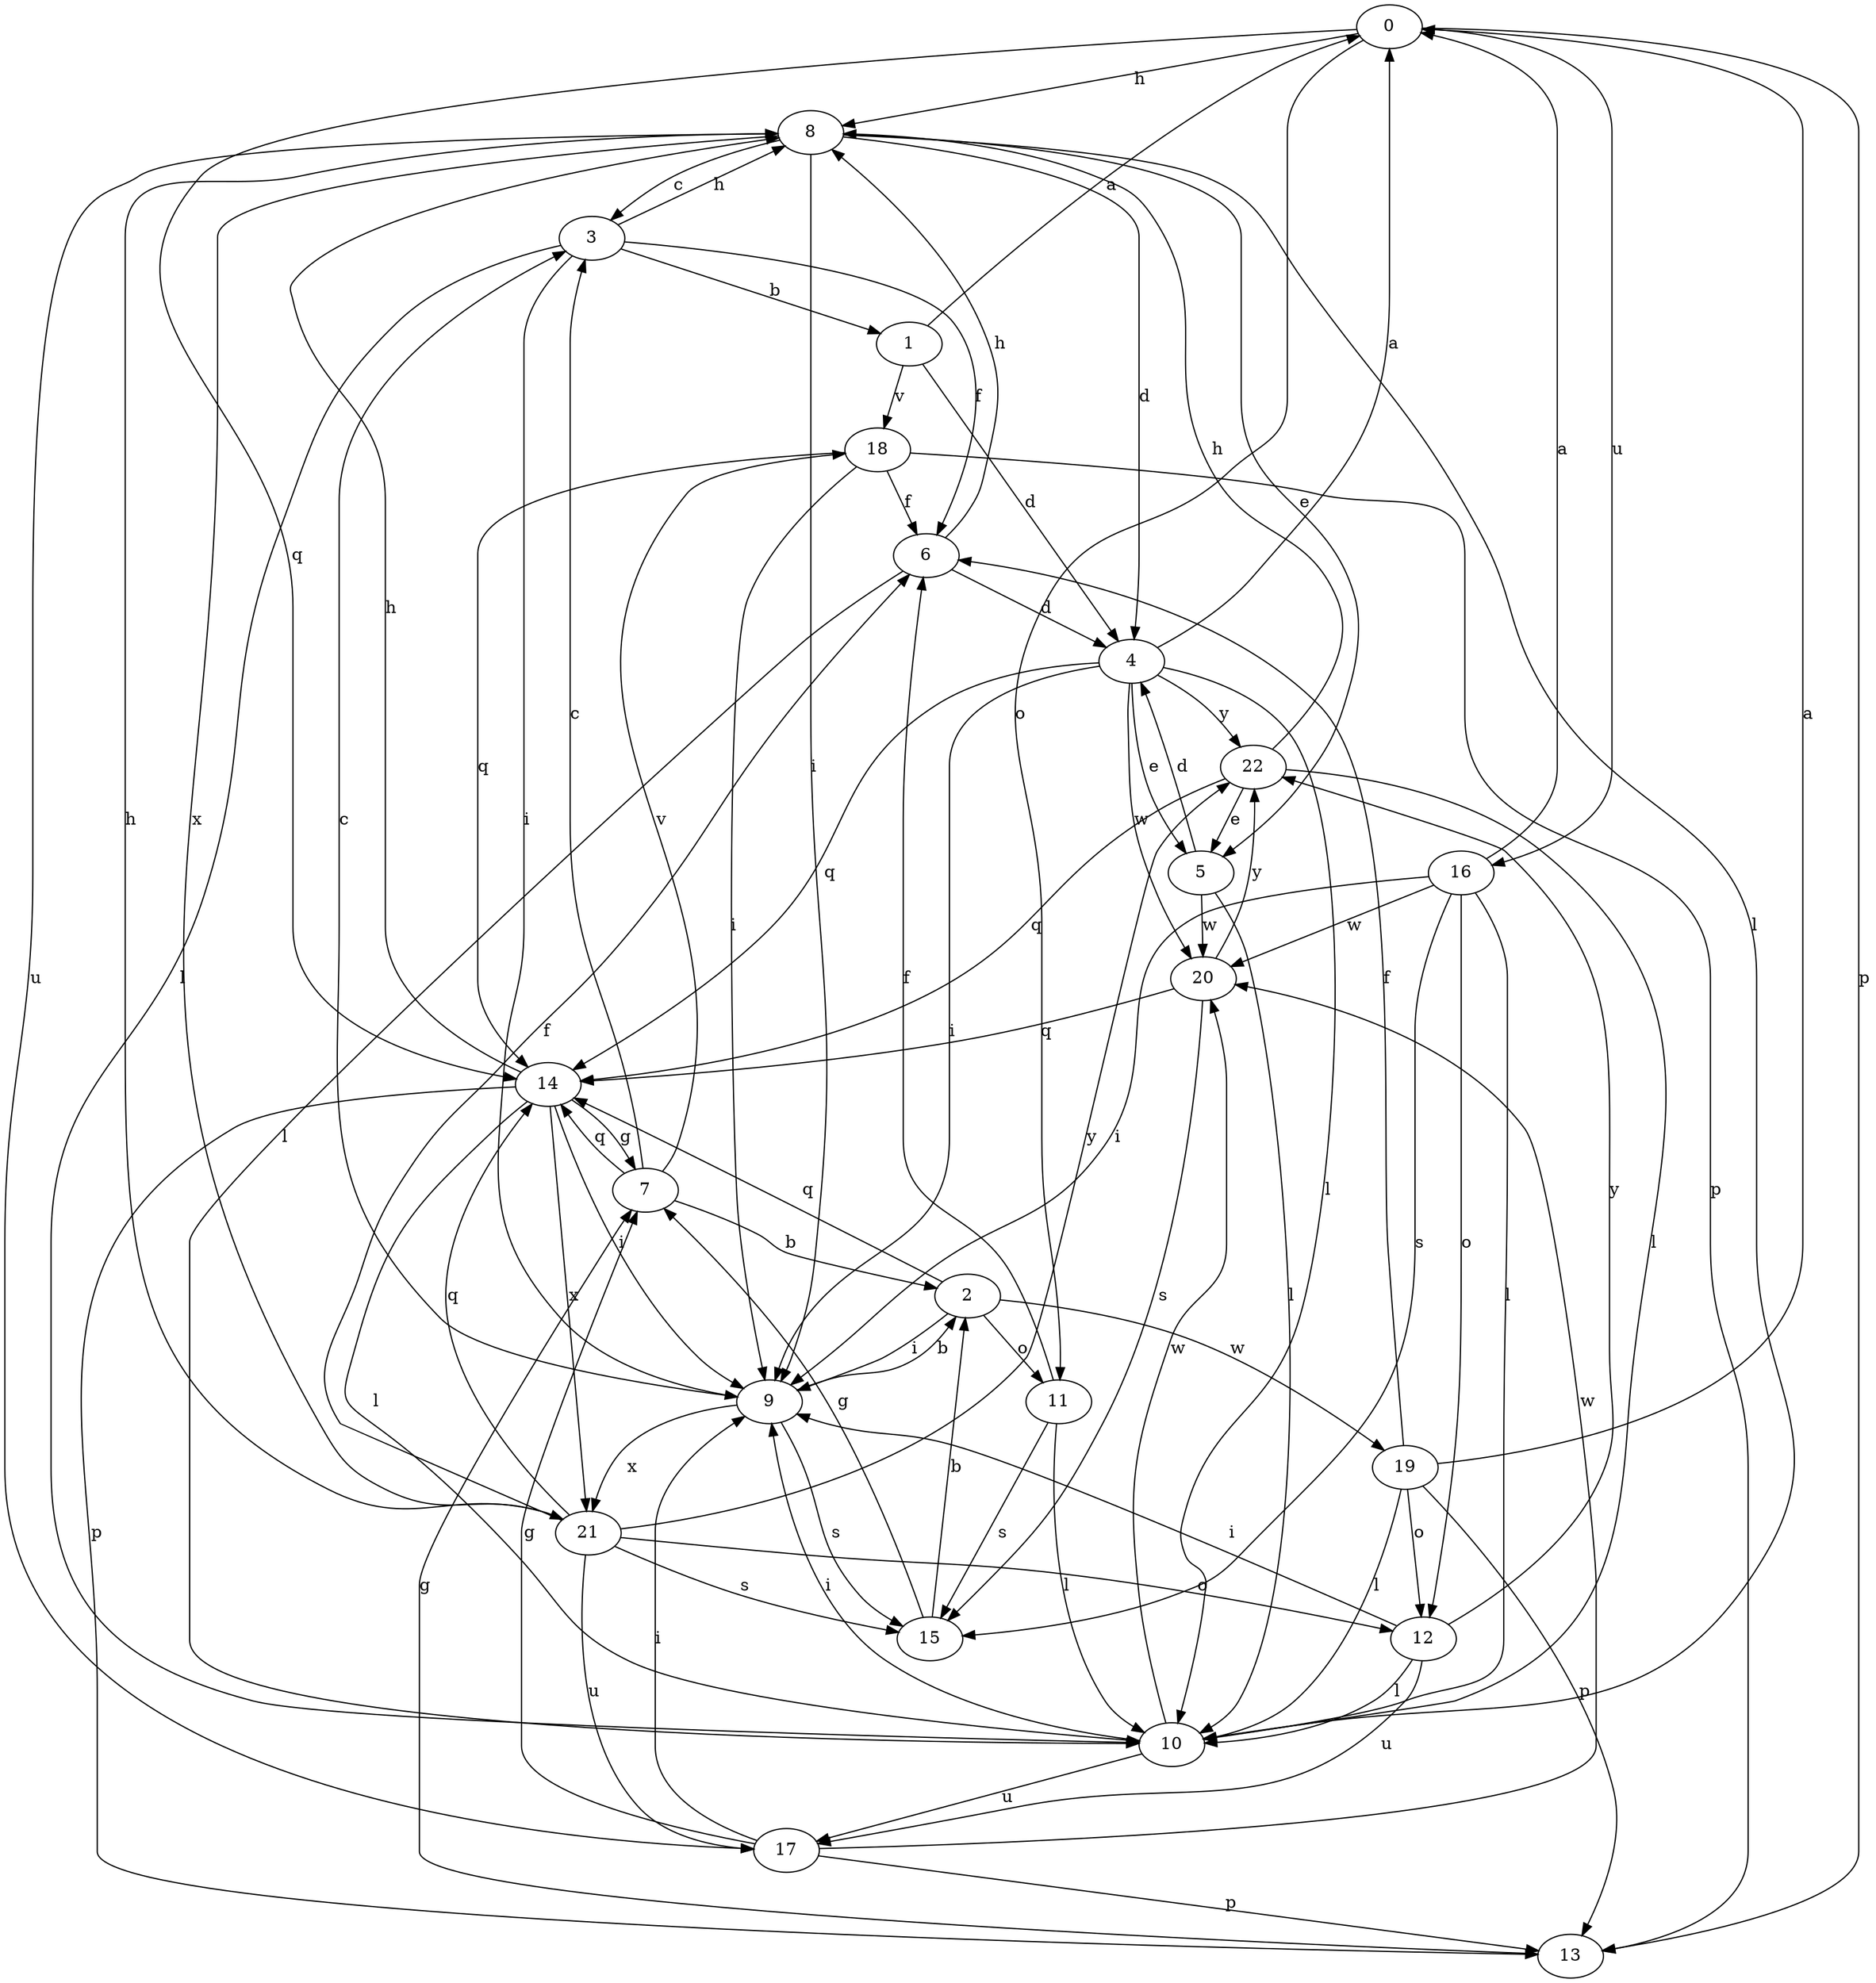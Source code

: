 strict digraph  {
0;
1;
2;
3;
4;
5;
6;
7;
8;
9;
10;
11;
12;
13;
14;
15;
16;
17;
18;
19;
20;
21;
22;
0 -> 8  [label=h];
0 -> 11  [label=o];
0 -> 13  [label=p];
0 -> 14  [label=q];
0 -> 16  [label=u];
1 -> 0  [label=a];
1 -> 4  [label=d];
1 -> 18  [label=v];
2 -> 9  [label=i];
2 -> 11  [label=o];
2 -> 14  [label=q];
2 -> 19  [label=w];
3 -> 1  [label=b];
3 -> 6  [label=f];
3 -> 8  [label=h];
3 -> 9  [label=i];
3 -> 10  [label=l];
4 -> 0  [label=a];
4 -> 5  [label=e];
4 -> 9  [label=i];
4 -> 10  [label=l];
4 -> 14  [label=q];
4 -> 20  [label=w];
4 -> 22  [label=y];
5 -> 4  [label=d];
5 -> 10  [label=l];
5 -> 20  [label=w];
6 -> 4  [label=d];
6 -> 8  [label=h];
6 -> 10  [label=l];
7 -> 2  [label=b];
7 -> 3  [label=c];
7 -> 14  [label=q];
7 -> 18  [label=v];
8 -> 3  [label=c];
8 -> 4  [label=d];
8 -> 5  [label=e];
8 -> 9  [label=i];
8 -> 10  [label=l];
8 -> 17  [label=u];
8 -> 21  [label=x];
9 -> 2  [label=b];
9 -> 3  [label=c];
9 -> 15  [label=s];
9 -> 21  [label=x];
10 -> 9  [label=i];
10 -> 17  [label=u];
10 -> 20  [label=w];
11 -> 6  [label=f];
11 -> 10  [label=l];
11 -> 15  [label=s];
12 -> 9  [label=i];
12 -> 10  [label=l];
12 -> 17  [label=u];
12 -> 22  [label=y];
13 -> 7  [label=g];
14 -> 7  [label=g];
14 -> 8  [label=h];
14 -> 9  [label=i];
14 -> 10  [label=l];
14 -> 13  [label=p];
14 -> 21  [label=x];
15 -> 2  [label=b];
15 -> 7  [label=g];
16 -> 0  [label=a];
16 -> 9  [label=i];
16 -> 10  [label=l];
16 -> 12  [label=o];
16 -> 15  [label=s];
16 -> 20  [label=w];
17 -> 7  [label=g];
17 -> 9  [label=i];
17 -> 13  [label=p];
17 -> 20  [label=w];
18 -> 6  [label=f];
18 -> 9  [label=i];
18 -> 13  [label=p];
18 -> 14  [label=q];
19 -> 0  [label=a];
19 -> 6  [label=f];
19 -> 10  [label=l];
19 -> 12  [label=o];
19 -> 13  [label=p];
20 -> 14  [label=q];
20 -> 15  [label=s];
20 -> 22  [label=y];
21 -> 6  [label=f];
21 -> 8  [label=h];
21 -> 12  [label=o];
21 -> 14  [label=q];
21 -> 15  [label=s];
21 -> 17  [label=u];
21 -> 22  [label=y];
22 -> 5  [label=e];
22 -> 8  [label=h];
22 -> 10  [label=l];
22 -> 14  [label=q];
}
